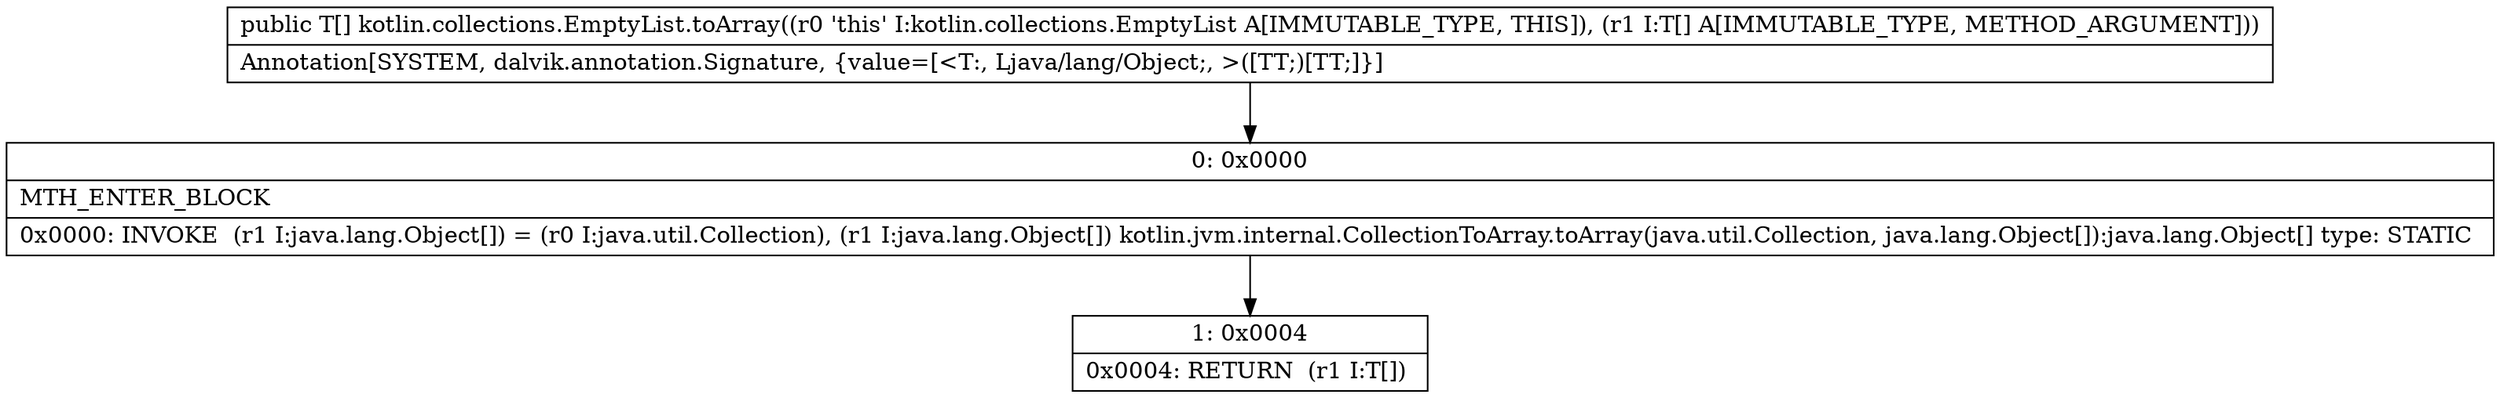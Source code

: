 digraph "CFG forkotlin.collections.EmptyList.toArray([Ljava\/lang\/Object;)[Ljava\/lang\/Object;" {
Node_0 [shape=record,label="{0\:\ 0x0000|MTH_ENTER_BLOCK\l|0x0000: INVOKE  (r1 I:java.lang.Object[]) = (r0 I:java.util.Collection), (r1 I:java.lang.Object[]) kotlin.jvm.internal.CollectionToArray.toArray(java.util.Collection, java.lang.Object[]):java.lang.Object[] type: STATIC \l}"];
Node_1 [shape=record,label="{1\:\ 0x0004|0x0004: RETURN  (r1 I:T[]) \l}"];
MethodNode[shape=record,label="{public T[] kotlin.collections.EmptyList.toArray((r0 'this' I:kotlin.collections.EmptyList A[IMMUTABLE_TYPE, THIS]), (r1 I:T[] A[IMMUTABLE_TYPE, METHOD_ARGUMENT]))  | Annotation[SYSTEM, dalvik.annotation.Signature, \{value=[\<T:, Ljava\/lang\/Object;, \>([TT;)[TT;]\}]\l}"];
MethodNode -> Node_0;
Node_0 -> Node_1;
}

